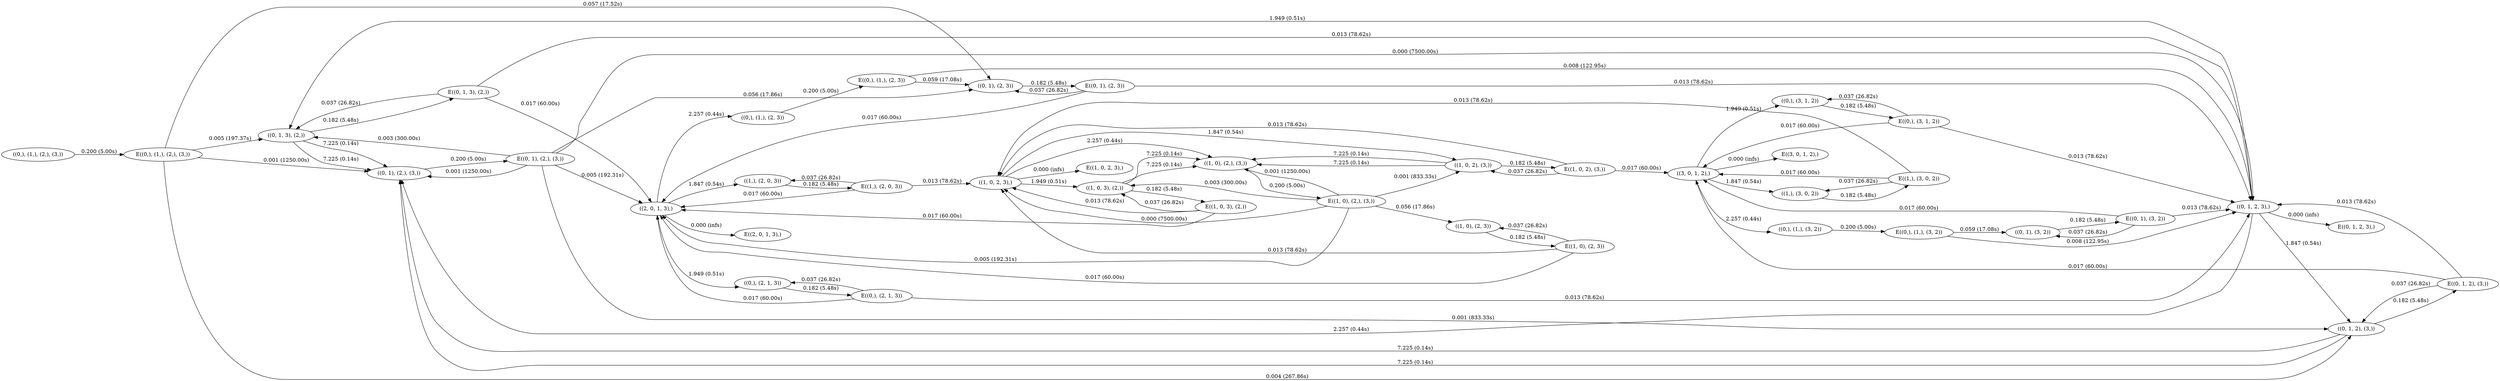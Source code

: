 digraph markov_chain { 
rankdir=LR;
"((0,), (1,), (2,), (3,))" -> "E((0,), (1,), (2,), (3,))" [ label = "0.200 (5.00s)" ]; 
"E((0,), (1,), (2,), (3,))" -> "((0, 1, 3), (2,))" [label = "0.005 (197.37s)" ]; 
"E((0,), (1,), (2,), (3,))" -> "((0, 1, 2), (3,))" [label = "0.004 (267.86s)" ]; 
"E((0,), (1,), (2,), (3,))" -> "((0, 1), (2,), (3,))" [label = "0.001 (1250.00s)" ]; 
"E((0,), (1,), (2,), (3,))" -> "((0, 1), (2, 3))" [label = "0.057 (17.52s)" ]; 
"((0, 1, 2), (3,))" -> "E((0, 1, 2), (3,))" [ label = "0.182 (5.48s)" ]; 
"E((0, 1, 2), (3,))" -> "((0, 1, 2, 3),)" [label = "0.013 (78.62s)" ]; 
"E((0, 1, 2), (3,))" -> "((3, 0, 1, 2),)" [label = "0.017 (60.00s)" ]; 
"E((0, 1, 2), (3,))" -> "((0, 1, 2), (3,))" [label = "0.037 (26.82s)" ]; 
"((0, 1, 2), (3,))" -> "((0, 1), (2,), (3,))" [ label = "7.225 (0.14s)" ]; 
"((0, 1, 2), (3,))" -> "((0, 1), (2,), (3,))" [ label = "7.225 (0.14s)" ]; 
"((0, 1), (2, 3))" -> "E((0, 1), (2, 3))" [ label = "0.182 (5.48s)" ]; 
"E((0, 1), (2, 3))" -> "((0, 1, 2, 3),)" [label = "0.013 (78.62s)" ]; 
"E((0, 1), (2, 3))" -> "((0, 1), (2, 3))" [label = "0.037 (26.82s)" ]; 
"E((0, 1), (2, 3))" -> "((2, 0, 1, 3),)" [label = "0.017 (60.00s)" ]; 
"((0, 1, 2, 3),)" -> "E((0, 1, 2, 3),)" [ label = "0.000 (infs)" ]; 
"((0, 1, 2, 3),)" -> "((0, 1), (2,), (3,))" [ label = "2.257 (0.44s)" ]; 
"((0, 1, 2, 3),)" -> "((0, 1, 2), (3,))" [ label = "1.847 (0.54s)" ]; 
"((0, 1, 2, 3),)" -> "((0, 1, 3), (2,))" [ label = "1.949 (0.51s)" ]; 
"((2, 0, 1, 3),)" -> "E((2, 0, 1, 3),)" [ label = "0.000 (infs)" ]; 
"((2, 0, 1, 3),)" -> "((1,), (2, 0, 3))" [ label = "1.847 (0.54s)" ]; 
"((2, 0, 1, 3),)" -> "((0,), (1,), (2, 3))" [ label = "2.257 (0.44s)" ]; 
"((2, 0, 1, 3),)" -> "((0,), (2, 1, 3))" [ label = "1.949 (0.51s)" ]; 
"((0,), (2, 1, 3))" -> "E((0,), (2, 1, 3))" [ label = "0.182 (5.48s)" ]; 
"E((0,), (2, 1, 3))" -> "((0, 1, 2, 3),)" [label = "0.013 (78.62s)" ]; 
"E((0,), (2, 1, 3))" -> "((0,), (2, 1, 3))" [label = "0.037 (26.82s)" ]; 
"E((0,), (2, 1, 3))" -> "((2, 0, 1, 3),)" [label = "0.017 (60.00s)" ]; 
"((1,), (2, 0, 3))" -> "E((1,), (2, 0, 3))" [ label = "0.182 (5.48s)" ]; 
"E((1,), (2, 0, 3))" -> "((1,), (2, 0, 3))" [label = "0.037 (26.82s)" ]; 
"E((1,), (2, 0, 3))" -> "((1, 0, 2, 3),)" [label = "0.013 (78.62s)" ]; 
"E((1,), (2, 0, 3))" -> "((2, 0, 1, 3),)" [label = "0.017 (60.00s)" ]; 
"((0,), (1,), (2, 3))" -> "E((0,), (1,), (2, 3))" [ label = "0.200 (5.00s)" ]; 
"E((0,), (1,), (2, 3))" -> "((0, 1), (2, 3))" [label = "0.059 (17.08s)" ]; 
"E((0,), (1,), (2, 3))" -> "((0, 1, 2, 3),)" [label = "0.008 (122.95s)" ]; 
"((1, 0, 2, 3),)" -> "E((1, 0, 2, 3),)" [ label = "0.000 (infs)" ]; 
"((1, 0, 2, 3),)" -> "((1, 0, 3), (2,))" [ label = "1.949 (0.51s)" ]; 
"((1, 0, 2, 3),)" -> "((1, 0), (2,), (3,))" [ label = "2.257 (0.44s)" ]; 
"((1, 0, 2, 3),)" -> "((1, 0, 2), (3,))" [ label = "1.847 (0.54s)" ]; 
"((1, 0, 3), (2,))" -> "E((1, 0, 3), (2,))" [ label = "0.182 (5.48s)" ]; 
"E((1, 0, 3), (2,))" -> "((1, 0, 3), (2,))" [label = "0.037 (26.82s)" ]; 
"E((1, 0, 3), (2,))" -> "((1, 0, 2, 3),)" [label = "0.013 (78.62s)" ]; 
"E((1, 0, 3), (2,))" -> "((2, 0, 1, 3),)" [label = "0.017 (60.00s)" ]; 
"((1, 0, 3), (2,))" -> "((1, 0), (2,), (3,))" [ label = "7.225 (0.14s)" ]; 
"((1, 0, 3), (2,))" -> "((1, 0), (2,), (3,))" [ label = "7.225 (0.14s)" ]; 
"((0, 1), (2,), (3,))" -> "E((0, 1), (2,), (3,))" [ label = "0.200 (5.00s)" ]; 
"E((0, 1), (2,), (3,))" -> "((0, 1, 2, 3),)" [label = "0.000 (7500.00s)" ]; 
"E((0, 1), (2,), (3,))" -> "((0, 1), (2, 3))" [label = "0.056 (17.86s)" ]; 
"E((0, 1), (2,), (3,))" -> "((0, 1, 3), (2,))" [label = "0.003 (300.00s)" ]; 
"E((0, 1), (2,), (3,))" -> "((2, 0, 1, 3),)" [label = "0.005 (192.31s)" ]; 
"E((0, 1), (2,), (3,))" -> "((0, 1, 2), (3,))" [label = "0.001 (833.33s)" ]; 
"E((0, 1), (2,), (3,))" -> "((0, 1), (2,), (3,))" [label = "0.001 (1250.00s)" ]; 
"((0, 1, 3), (2,))" -> "E((0, 1, 3), (2,))" [ label = "0.182 (5.48s)" ]; 
"E((0, 1, 3), (2,))" -> "((0, 1, 2, 3),)" [label = "0.013 (78.62s)" ]; 
"E((0, 1, 3), (2,))" -> "((0, 1, 3), (2,))" [label = "0.037 (26.82s)" ]; 
"E((0, 1, 3), (2,))" -> "((2, 0, 1, 3),)" [label = "0.017 (60.00s)" ]; 
"((0, 1, 3), (2,))" -> "((0, 1), (2,), (3,))" [ label = "7.225 (0.14s)" ]; 
"((0, 1, 3), (2,))" -> "((0, 1), (2,), (3,))" [ label = "7.225 (0.14s)" ]; 
"((1, 0, 2), (3,))" -> "E((1, 0, 2), (3,))" [ label = "0.182 (5.48s)" ]; 
"E((1, 0, 2), (3,))" -> "((1, 0, 2, 3),)" [label = "0.013 (78.62s)" ]; 
"E((1, 0, 2), (3,))" -> "((3, 0, 1, 2),)" [label = "0.017 (60.00s)" ]; 
"E((1, 0, 2), (3,))" -> "((1, 0, 2), (3,))" [label = "0.037 (26.82s)" ]; 
"((1, 0, 2), (3,))" -> "((1, 0), (2,), (3,))" [ label = "7.225 (0.14s)" ]; 
"((1, 0, 2), (3,))" -> "((1, 0), (2,), (3,))" [ label = "7.225 (0.14s)" ]; 
"((3, 0, 1, 2),)" -> "E((3, 0, 1, 2),)" [ label = "0.000 (infs)" ]; 
"((3, 0, 1, 2),)" -> "((1,), (3, 0, 2))" [ label = "1.847 (0.54s)" ]; 
"((3, 0, 1, 2),)" -> "((0,), (1,), (3, 2))" [ label = "2.257 (0.44s)" ]; 
"((3, 0, 1, 2),)" -> "((0,), (3, 1, 2))" [ label = "1.949 (0.51s)" ]; 
"((1, 0), (2,), (3,))" -> "E((1, 0), (2,), (3,))" [ label = "0.200 (5.00s)" ]; 
"E((1, 0), (2,), (3,))" -> "((1, 0, 2, 3),)" [label = "0.000 (7500.00s)" ]; 
"E((1, 0), (2,), (3,))" -> "((2, 0, 1, 3),)" [label = "0.005 (192.31s)" ]; 
"E((1, 0), (2,), (3,))" -> "((1, 0, 2), (3,))" [label = "0.001 (833.33s)" ]; 
"E((1, 0), (2,), (3,))" -> "((1, 0), (2, 3))" [label = "0.056 (17.86s)" ]; 
"E((1, 0), (2,), (3,))" -> "((1, 0, 3), (2,))" [label = "0.003 (300.00s)" ]; 
"E((1, 0), (2,), (3,))" -> "((1, 0), (2,), (3,))" [label = "0.001 (1250.00s)" ]; 
"((1,), (3, 0, 2))" -> "E((1,), (3, 0, 2))" [ label = "0.182 (5.48s)" ]; 
"E((1,), (3, 0, 2))" -> "((1, 0, 2, 3),)" [label = "0.013 (78.62s)" ]; 
"E((1,), (3, 0, 2))" -> "((3, 0, 1, 2),)" [label = "0.017 (60.00s)" ]; 
"E((1,), (3, 0, 2))" -> "((1,), (3, 0, 2))" [label = "0.037 (26.82s)" ]; 
"((0,), (1,), (3, 2))" -> "E((0,), (1,), (3, 2))" [ label = "0.200 (5.00s)" ]; 
"E((0,), (1,), (3, 2))" -> "((0, 1, 2, 3),)" [label = "0.008 (122.95s)" ]; 
"E((0,), (1,), (3, 2))" -> "((0, 1), (3, 2))" [label = "0.059 (17.08s)" ]; 
"((0,), (3, 1, 2))" -> "E((0,), (3, 1, 2))" [ label = "0.182 (5.48s)" ]; 
"E((0,), (3, 1, 2))" -> "((0, 1, 2, 3),)" [label = "0.013 (78.62s)" ]; 
"E((0,), (3, 1, 2))" -> "((3, 0, 1, 2),)" [label = "0.017 (60.00s)" ]; 
"E((0,), (3, 1, 2))" -> "((0,), (3, 1, 2))" [label = "0.037 (26.82s)" ]; 
"((1, 0), (2, 3))" -> "E((1, 0), (2, 3))" [ label = "0.182 (5.48s)" ]; 
"E((1, 0), (2, 3))" -> "((1, 0), (2, 3))" [label = "0.037 (26.82s)" ]; 
"E((1, 0), (2, 3))" -> "((1, 0, 2, 3),)" [label = "0.013 (78.62s)" ]; 
"E((1, 0), (2, 3))" -> "((2, 0, 1, 3),)" [label = "0.017 (60.00s)" ]; 
"((0, 1), (3, 2))" -> "E((0, 1), (3, 2))" [ label = "0.182 (5.48s)" ]; 
"E((0, 1), (3, 2))" -> "((0, 1, 2, 3),)" [label = "0.013 (78.62s)" ]; 
"E((0, 1), (3, 2))" -> "((3, 0, 1, 2),)" [label = "0.017 (60.00s)" ]; 
"E((0, 1), (3, 2))" -> "((0, 1), (3, 2))" [label = "0.037 (26.82s)" ]; 
}
